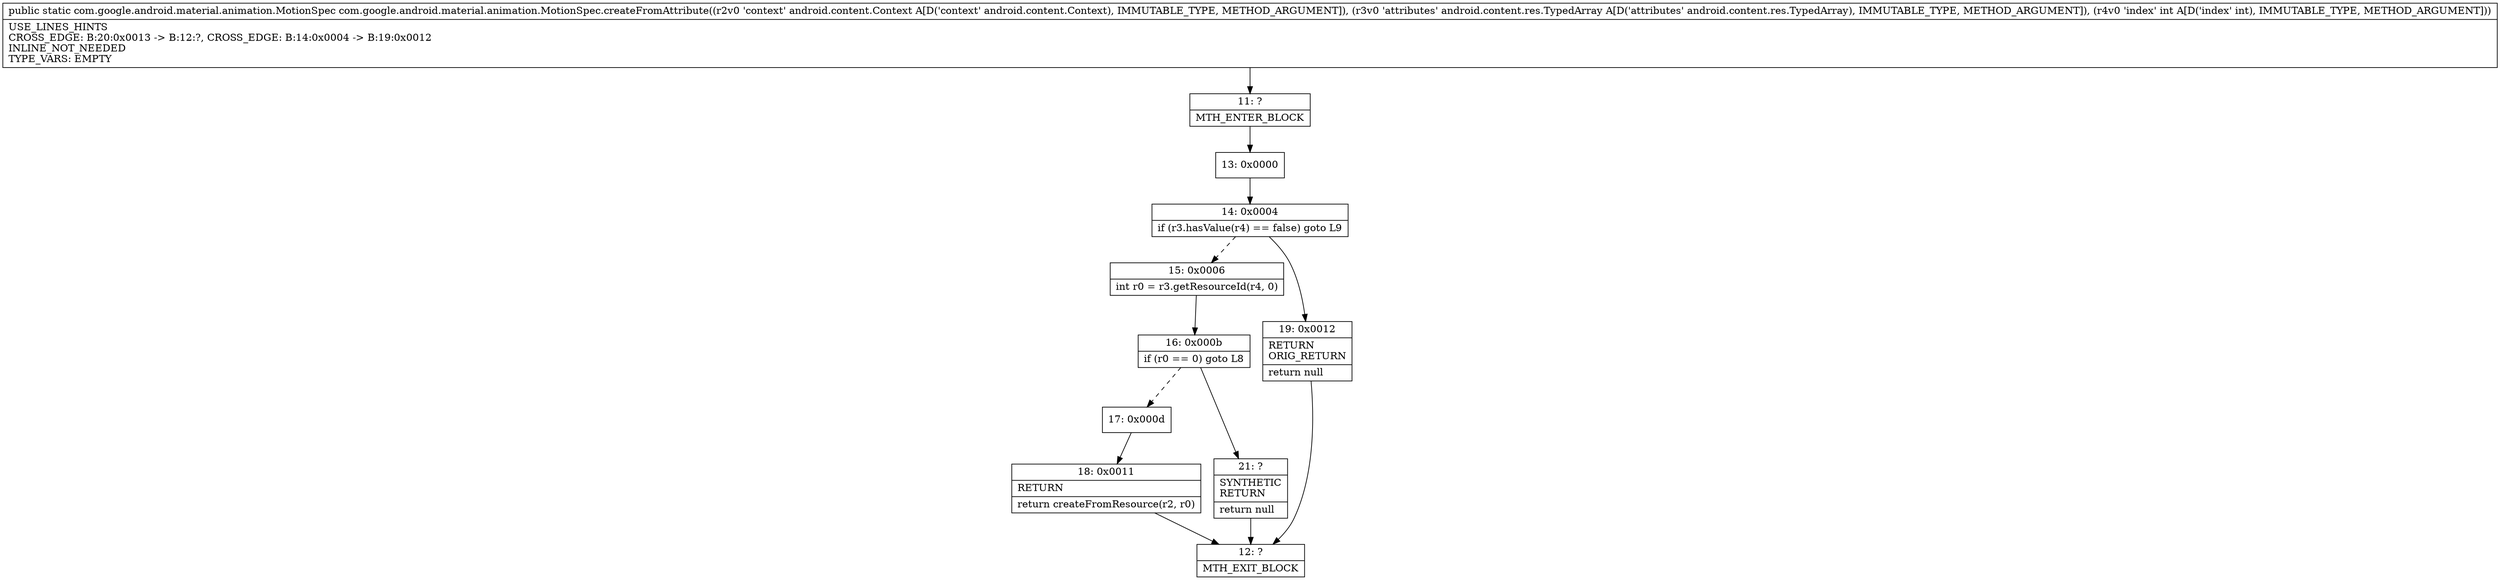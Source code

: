 digraph "CFG forcom.google.android.material.animation.MotionSpec.createFromAttribute(Landroid\/content\/Context;Landroid\/content\/res\/TypedArray;I)Lcom\/google\/android\/material\/animation\/MotionSpec;" {
Node_11 [shape=record,label="{11\:\ ?|MTH_ENTER_BLOCK\l}"];
Node_13 [shape=record,label="{13\:\ 0x0000}"];
Node_14 [shape=record,label="{14\:\ 0x0004|if (r3.hasValue(r4) == false) goto L9\l}"];
Node_15 [shape=record,label="{15\:\ 0x0006|int r0 = r3.getResourceId(r4, 0)\l}"];
Node_16 [shape=record,label="{16\:\ 0x000b|if (r0 == 0) goto L8\l}"];
Node_17 [shape=record,label="{17\:\ 0x000d}"];
Node_18 [shape=record,label="{18\:\ 0x0011|RETURN\l|return createFromResource(r2, r0)\l}"];
Node_12 [shape=record,label="{12\:\ ?|MTH_EXIT_BLOCK\l}"];
Node_21 [shape=record,label="{21\:\ ?|SYNTHETIC\lRETURN\l|return null\l}"];
Node_19 [shape=record,label="{19\:\ 0x0012|RETURN\lORIG_RETURN\l|return null\l}"];
MethodNode[shape=record,label="{public static com.google.android.material.animation.MotionSpec com.google.android.material.animation.MotionSpec.createFromAttribute((r2v0 'context' android.content.Context A[D('context' android.content.Context), IMMUTABLE_TYPE, METHOD_ARGUMENT]), (r3v0 'attributes' android.content.res.TypedArray A[D('attributes' android.content.res.TypedArray), IMMUTABLE_TYPE, METHOD_ARGUMENT]), (r4v0 'index' int A[D('index' int), IMMUTABLE_TYPE, METHOD_ARGUMENT]))  | USE_LINES_HINTS\lCROSS_EDGE: B:20:0x0013 \-\> B:12:?, CROSS_EDGE: B:14:0x0004 \-\> B:19:0x0012\lINLINE_NOT_NEEDED\lTYPE_VARS: EMPTY\l}"];
MethodNode -> Node_11;Node_11 -> Node_13;
Node_13 -> Node_14;
Node_14 -> Node_15[style=dashed];
Node_14 -> Node_19;
Node_15 -> Node_16;
Node_16 -> Node_17[style=dashed];
Node_16 -> Node_21;
Node_17 -> Node_18;
Node_18 -> Node_12;
Node_21 -> Node_12;
Node_19 -> Node_12;
}

